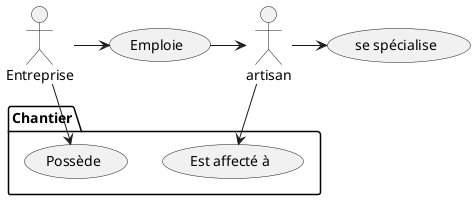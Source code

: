 @startuml
usecase d as "Emploie"
(se spécialise) as sp
actor Entreprise 
:artisan: as a

Package Chantier {
    (Possède) as P
    (Est affecté à) as T
}
'Pour aligner les 2 acteurs :

Entreprise -> d
Entreprise --> P
a -> T
a -> sp
d -> a
@enduml
```